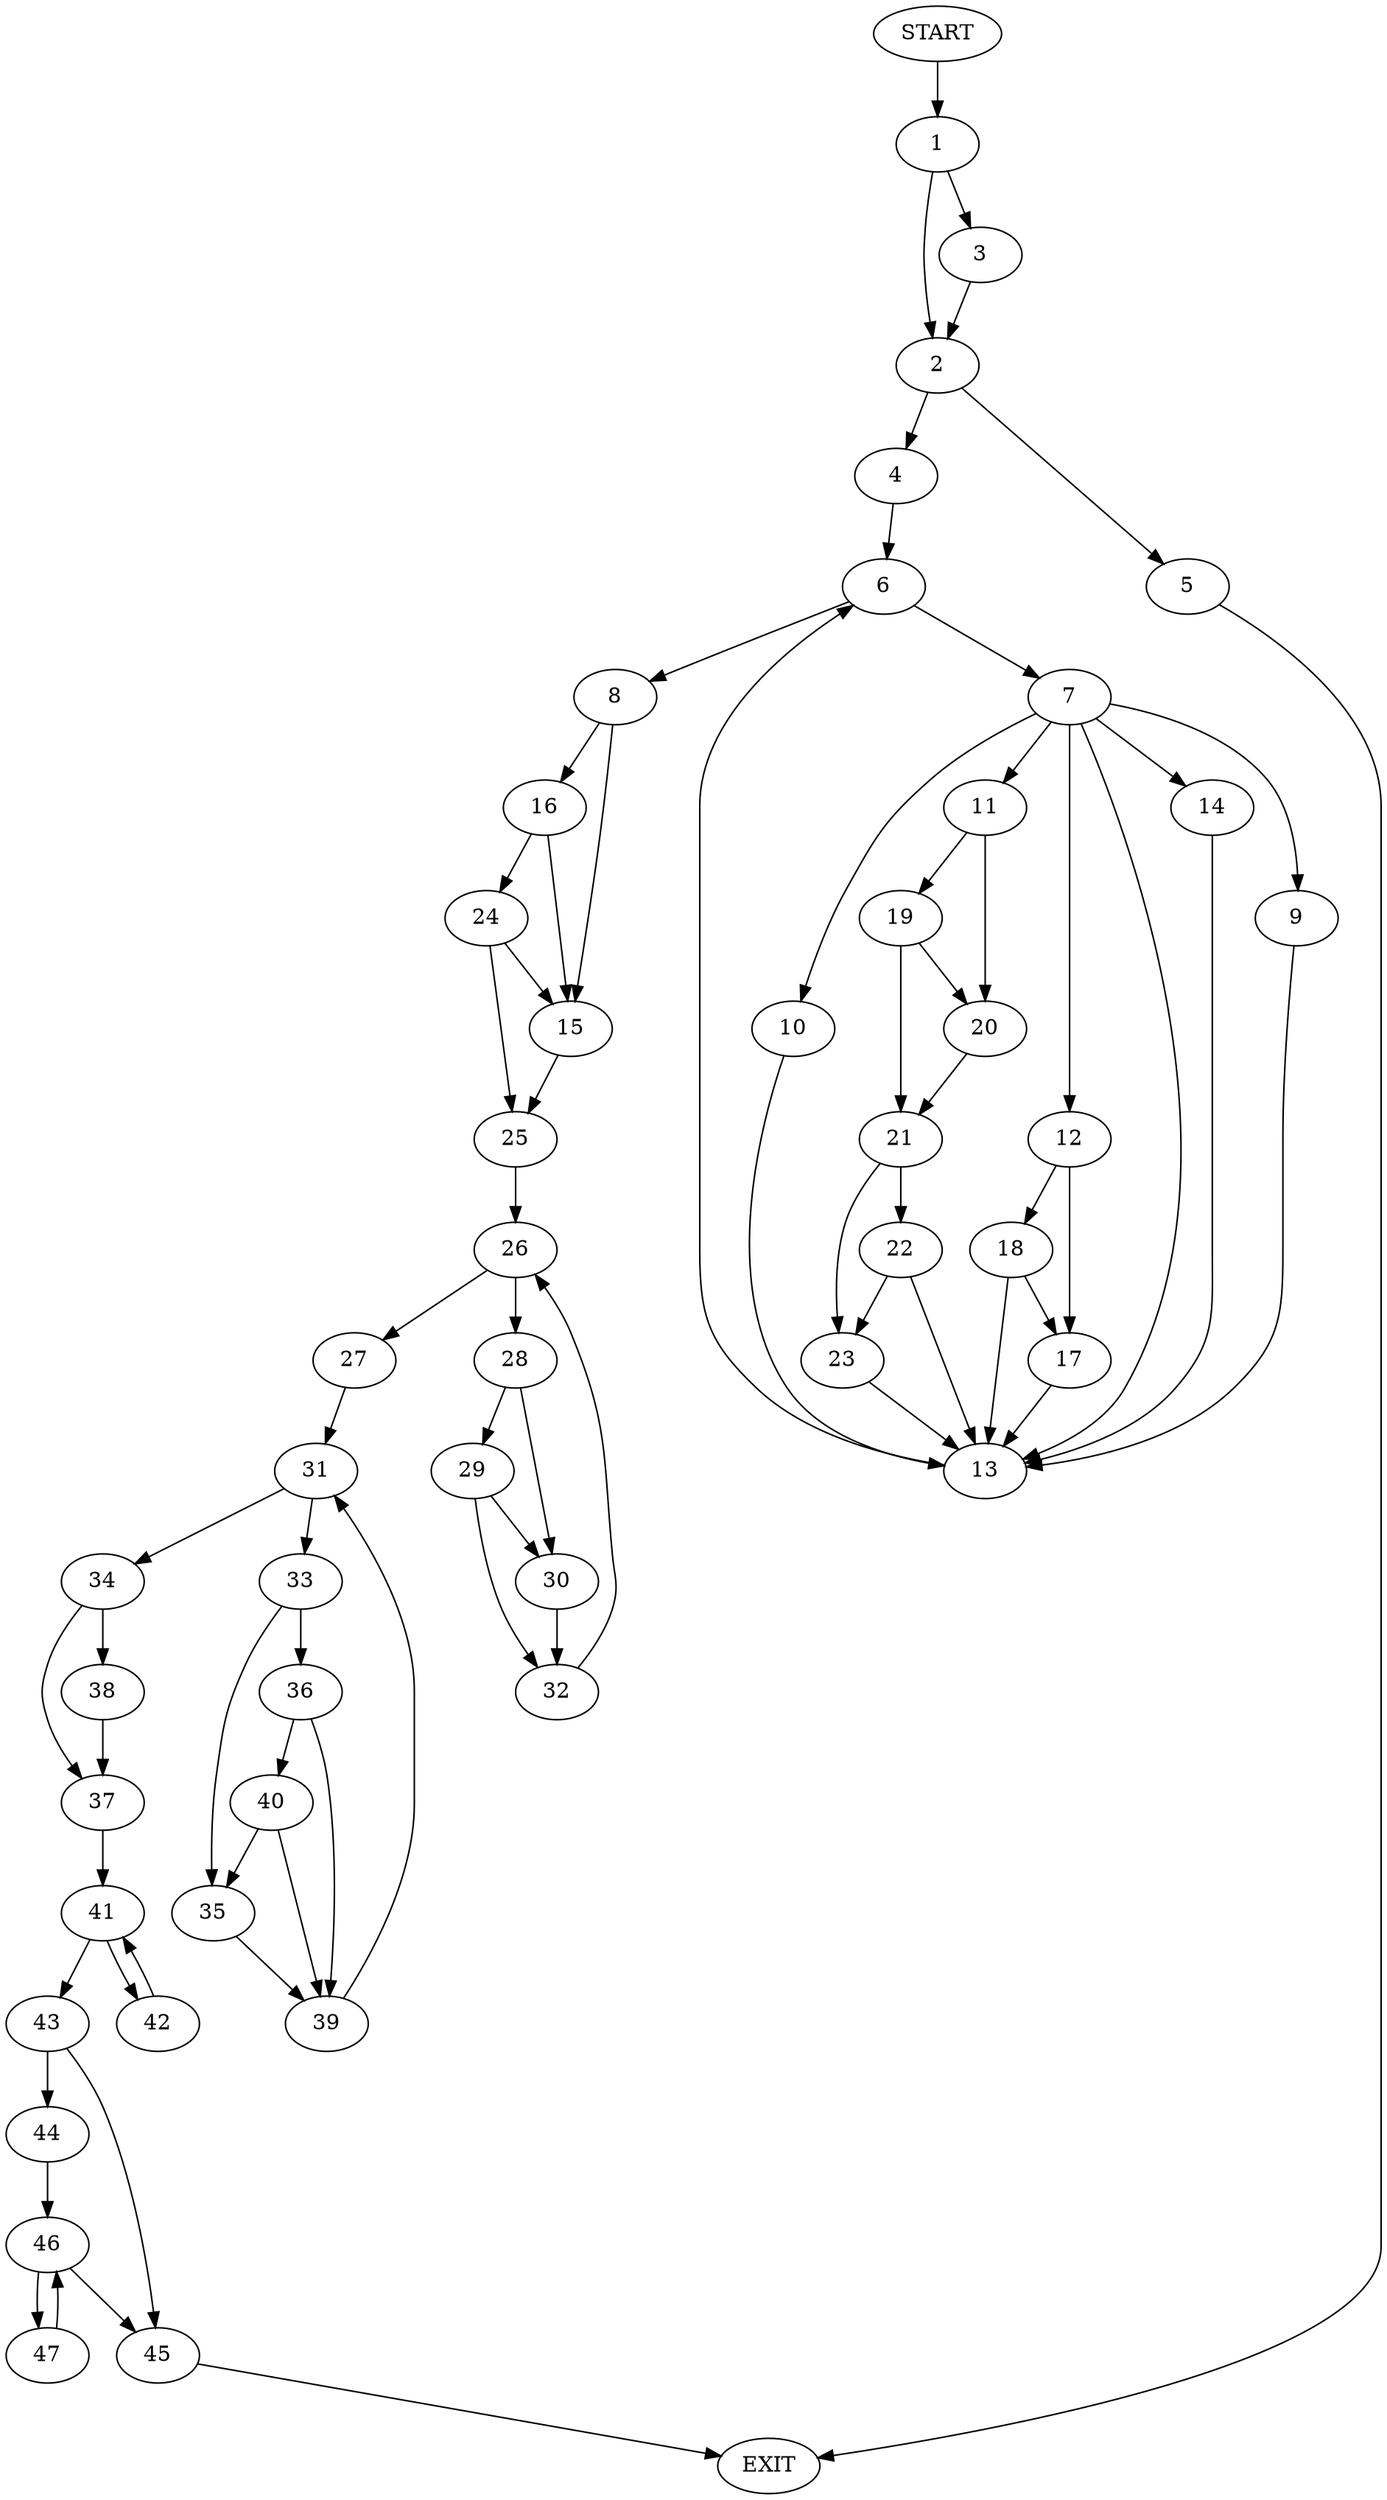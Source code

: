 digraph {
0 [label="START"]
48 [label="EXIT"]
0 -> 1
1 -> 2
1 -> 3
2 -> 4
2 -> 5
3 -> 2
4 -> 6
5 -> 48
6 -> 7
6 -> 8
7 -> 9
7 -> 10
7 -> 11
7 -> 12
7 -> 13
7 -> 14
8 -> 15
8 -> 16
12 -> 17
12 -> 18
14 -> 13
9 -> 13
13 -> 6
11 -> 19
11 -> 20
10 -> 13
19 -> 21
19 -> 20
20 -> 21
21 -> 22
21 -> 23
22 -> 13
22 -> 23
23 -> 13
17 -> 13
18 -> 17
18 -> 13
16 -> 15
16 -> 24
15 -> 25
24 -> 25
24 -> 15
25 -> 26
26 -> 27
26 -> 28
28 -> 29
28 -> 30
27 -> 31
30 -> 32
29 -> 32
29 -> 30
32 -> 26
31 -> 33
31 -> 34
33 -> 35
33 -> 36
34 -> 37
34 -> 38
35 -> 39
36 -> 39
36 -> 40
40 -> 39
40 -> 35
39 -> 31
38 -> 37
37 -> 41
41 -> 42
41 -> 43
43 -> 44
43 -> 45
42 -> 41
45 -> 48
44 -> 46
46 -> 47
46 -> 45
47 -> 46
}
